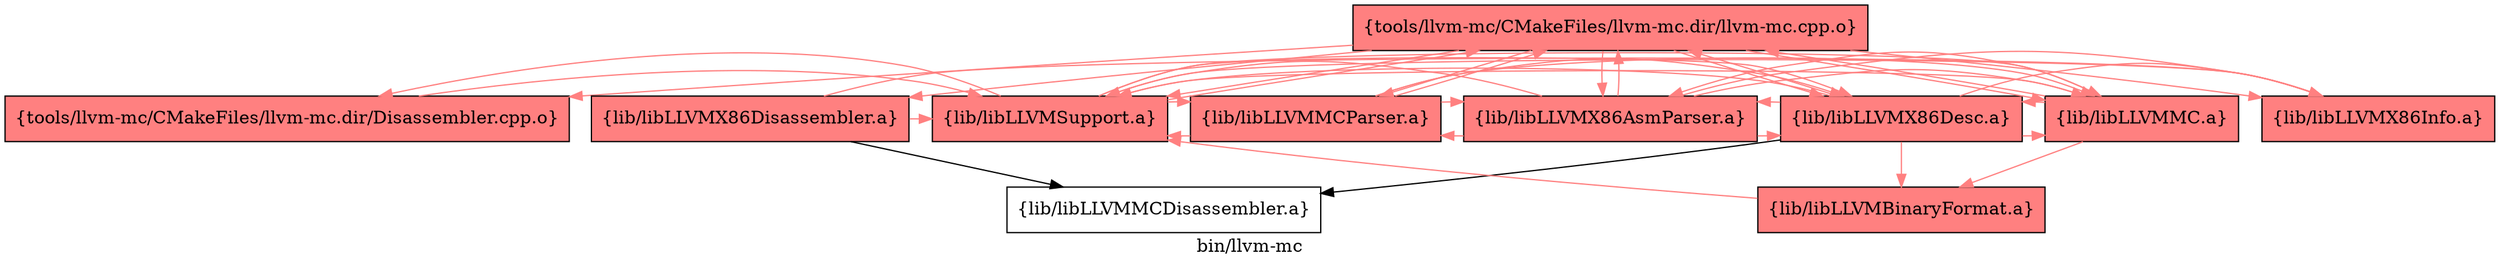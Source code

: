 digraph "bin/llvm-mc" {
	label="bin/llvm-mc";
	{ rank=same; Node0x5584666ae048;  }
	{ rank=same; Node0x5584666ae868; Node0x5584666af4e8; Node0x5584666af9e8; Node0x5584666b0a28; Node0x5584666aeae8; Node0x5584666aefe8; Node0x5584666b0528; Node0x5584666b0028;  }

	Node0x5584666ae048 [shape=record,shape=box,style=filled,fillcolor="1.000000 0.5 1",group=1,label="{tools/llvm-mc/CMakeFiles/llvm-mc.dir/llvm-mc.cpp.o}"];
	Node0x5584666ae048 -> Node0x5584666ae868[color="1.000000 0.5 1"];
	Node0x5584666ae048 -> Node0x5584666af4e8[color="1.000000 0.5 1"];
	Node0x5584666ae048 -> Node0x5584666af9e8[color="1.000000 0.5 1"];
	Node0x5584666ae048 -> Node0x5584666b0a28[color="1.000000 0.5 1"];
	Node0x5584666ae048 -> Node0x5584666aeae8[color="1.000000 0.5 1"];
	Node0x5584666ae048 -> Node0x5584666aefe8[color="1.000000 0.5 1"];
	Node0x5584666ae048 -> Node0x5584666b0528[color="1.000000 0.5 1"];
	Node0x5584666ae048 -> Node0x5584666b0028[color="1.000000 0.5 1"];
	Node0x5584666ae868 [shape=record,shape=box,style=filled,fillcolor="1.000000 0.5 1",group=1,label="{tools/llvm-mc/CMakeFiles/llvm-mc.dir/Disassembler.cpp.o}"];
	Node0x5584666ae868 -> Node0x5584666b0028[color="1.000000 0.5 1"];
	Node0x5584666af4e8 [shape=record,shape=box,style=filled,fillcolor="1.000000 0.5 1",group=1,label="{lib/libLLVMX86AsmParser.a}"];
	Node0x5584666af4e8 -> Node0x5584666ae048[color="1.000000 0.5 1"];
	Node0x5584666af4e8 -> Node0x5584666af9e8[color="1.000000 0.5 1"];
	Node0x5584666af4e8 -> Node0x5584666aefe8[color="1.000000 0.5 1"];
	Node0x5584666af4e8 -> Node0x5584666b0a28[color="1.000000 0.5 1"];
	Node0x5584666af4e8 -> Node0x5584666b0528[color="1.000000 0.5 1"];
	Node0x5584666af4e8 -> Node0x5584666b0028[color="1.000000 0.5 1"];
	Node0x5584666af9e8 [shape=record,shape=box,style=filled,fillcolor="1.000000 0.5 1",group=1,label="{lib/libLLVMX86Desc.a}"];
	Node0x5584666af9e8 -> Node0x5584666ae048[color="1.000000 0.5 1"];
	Node0x5584666af9e8 -> Node0x5584666b0a28[color="1.000000 0.5 1"];
	Node0x5584666af9e8 -> Node0x5584666b0028[color="1.000000 0.5 1"];
	Node0x5584666af9e8 -> Node0x5584666aefe8[color="1.000000 0.5 1"];
	Node0x5584666af9e8 -> Node0x5584666afb28;
	Node0x5584666af9e8 -> Node0x5584666af4e8[color="1.000000 0.5 1"];
	Node0x5584666af9e8 -> Node0x5584666b1a68[color="1.000000 0.5 1"];
	Node0x5584666b0a28 [shape=record,shape=box,style=filled,fillcolor="1.000000 0.5 1",group=1,label="{lib/libLLVMMC.a}"];
	Node0x5584666b0a28 -> Node0x5584666af9e8[color="1.000000 0.5 1"];
	Node0x5584666b0a28 -> Node0x5584666b0028[color="1.000000 0.5 1"];
	Node0x5584666b0a28 -> Node0x5584666ae048[color="1.000000 0.5 1"];
	Node0x5584666b0a28 -> Node0x5584666af4e8[color="1.000000 0.5 1"];
	Node0x5584666b0a28 -> Node0x5584666b1a68[color="1.000000 0.5 1"];
	Node0x5584666aeae8 [shape=record,shape=box,style=filled,fillcolor="1.000000 0.5 1",group=1,label="{lib/libLLVMX86Disassembler.a}"];
	Node0x5584666aeae8 -> Node0x5584666aefe8[color="1.000000 0.5 1"];
	Node0x5584666aeae8 -> Node0x5584666b0028[color="1.000000 0.5 1"];
	Node0x5584666aeae8 -> Node0x5584666afb28;
	Node0x5584666aefe8 [shape=record,shape=box,style=filled,fillcolor="1.000000 0.5 1",group=1,label="{lib/libLLVMX86Info.a}"];
	Node0x5584666aefe8 -> Node0x5584666b0028[color="1.000000 0.5 1"];
	Node0x5584666b0528 [shape=record,shape=box,style=filled,fillcolor="1.000000 0.5 1",group=1,label="{lib/libLLVMMCParser.a}"];
	Node0x5584666b0528 -> Node0x5584666ae048[color="1.000000 0.5 1"];
	Node0x5584666b0528 -> Node0x5584666b0a28[color="1.000000 0.5 1"];
	Node0x5584666b0528 -> Node0x5584666b0028[color="1.000000 0.5 1"];
	Node0x5584666b0528 -> Node0x5584666af4e8[color="1.000000 0.5 1"];
	Node0x5584666b0528 -> Node0x5584666af9e8[color="1.000000 0.5 1"];
	Node0x5584666b0028 [shape=record,shape=box,style=filled,fillcolor="1.000000 0.5 1",group=1,label="{lib/libLLVMSupport.a}"];
	Node0x5584666b0028 -> Node0x5584666b0a28[color="1.000000 0.5 1"];
	Node0x5584666b0028 -> Node0x5584666b0528[color="1.000000 0.5 1"];
	Node0x5584666b0028 -> Node0x5584666ae048[color="1.000000 0.5 1"];
	Node0x5584666b0028 -> Node0x5584666af9e8[color="1.000000 0.5 1"];
	Node0x5584666b0028 -> Node0x5584666ae868[color="1.000000 0.5 1"];
	Node0x5584666afb28 [shape=record,shape=box,group=0,label="{lib/libLLVMMCDisassembler.a}"];
	Node0x5584666b1a68 [shape=record,shape=box,style=filled,fillcolor="1.000000 0.5 1",group=1,label="{lib/libLLVMBinaryFormat.a}"];
	Node0x5584666b1a68 -> Node0x5584666b0028[color="1.000000 0.5 1"];
}
